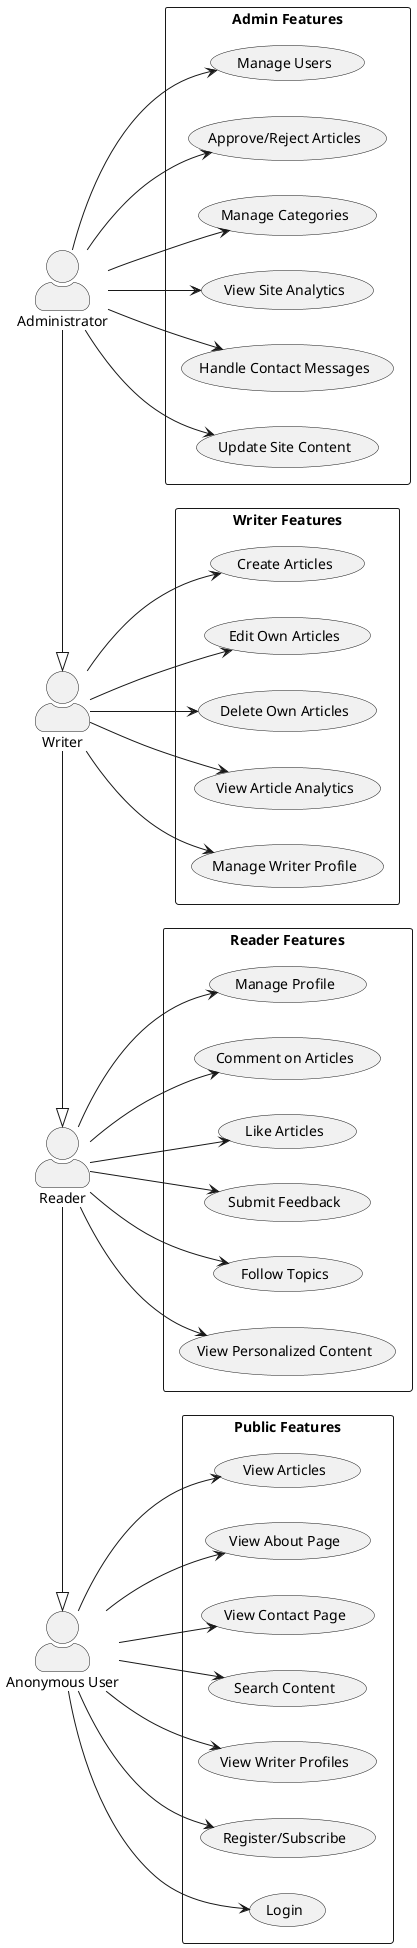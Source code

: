 @startuml Tech_Newsletter_Use_Case
left to right direction
skinparam actorStyle awesome

' Actors
:Anonymous User: as Anonymous
:Reader: as Reader
:Writer: as Writer
:Administrator: as Admin

' Inheritance
Reader -|> Anonymous
Writer -|> Reader
Admin -|> Writer

' Use cases - Public Features
rectangle "Public Features" {
  usecase "View Articles" as ViewArticles
  usecase "View About Page" as ViewAbout
  usecase "View Contact Page" as ViewContact
  usecase "Search Content" as SearchContent
  usecase "View Writer Profiles" as ViewWriterProfiles
  usecase "Register/Subscribe" as Register
  usecase "Login" as Login
}

' Use cases - Reader Features
rectangle "Reader Features" {
  usecase "Manage Profile" as ManageProfile
  usecase "Comment on Articles" as CommentArticles
  usecase "Like Articles" as LikeArticles
  usecase "Submit Feedback" as SubmitFeedback
  usecase "Follow Topics" as FollowTopics
  usecase "View Personalized Content" as ViewPersonalized
}

' Use cases - Writer Features
rectangle "Writer Features" {
  usecase "Create Articles" as CreateArticles
  usecase "Edit Own Articles" as EditArticles
  usecase "Delete Own Articles" as DeleteArticles
  usecase "View Article Analytics" as ViewAnalytics
  usecase "Manage Writer Profile" as ManageWriterProfile
}

' Use cases - Admin Features
rectangle "Admin Features" {
  usecase "Manage Users" as ManageUsers
  usecase "Approve/Reject Articles" as ApproveArticles
  usecase "Manage Categories" as ManageCategories
  usecase "View Site Analytics" as SiteAnalytics
  usecase "Handle Contact Messages" as HandleMessages
  usecase "Update Site Content" as UpdateSiteContent
}

' Anonymous User relationships
Anonymous --> ViewArticles
Anonymous --> ViewAbout
Anonymous --> ViewContact
Anonymous --> SearchContent
Anonymous --> ViewWriterProfiles
Anonymous --> Register
Anonymous --> Login

' Reader relationships - direct
Reader --> ManageProfile
Reader --> CommentArticles
Reader --> LikeArticles
Reader --> SubmitFeedback
Reader --> FollowTopics
Reader --> ViewPersonalized

' Writer relationships - direct
Writer --> CreateArticles
Writer --> EditArticles
Writer --> DeleteArticles
Writer --> ViewAnalytics
Writer --> ManageWriterProfile

' Admin relationships - direct
Admin --> ManageUsers
Admin --> ApproveArticles
Admin --> ManageCategories
Admin --> SiteAnalytics
Admin --> HandleMessages
Admin --> UpdateSiteContent

@enduml